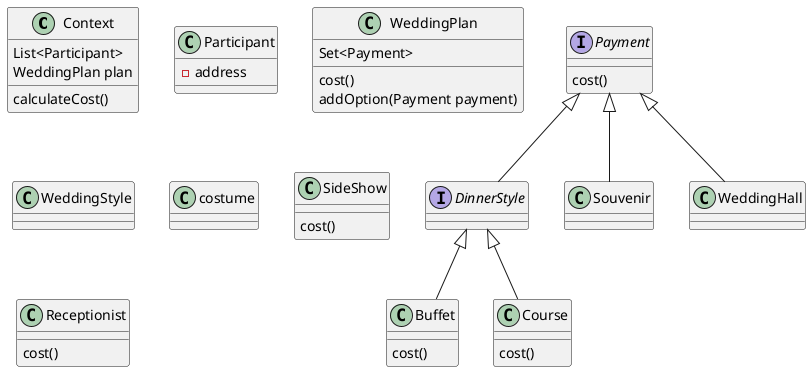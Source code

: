 @startuml
'https://plantuml.com/class-diagram

class Context {
List<Participant>
WeddingPlan plan
'運営
calculateCost()
}

class Participant {
-address
'ご祝儀
'お車代

}


class WeddingPlan {
Set<Payment>
cost()
addOption(Payment payment)
}

Interface Payment {
cost()
}
Payment <|-- DinnerStyle
Payment <|-- Souvenir
Payment <|-- WeddingHall

class WeddingHall {}

Interface DinnerStyle {}

class Buffet {
cost()
}

class Course {
cost()
}

DinnerStyle <|-- Buffet
DinnerStyle <|-- Course

class Souvenir {
}

class WeddingStyle {}
class costume {}

class SideShow {
cost()
}

class Receptionist {
cost()
}

@enduml